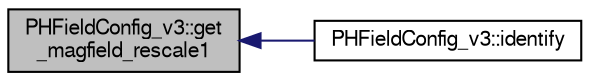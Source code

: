 digraph "PHFieldConfig_v3::get_magfield_rescale1"
{
  bgcolor="transparent";
  edge [fontname="FreeSans",fontsize="10",labelfontname="FreeSans",labelfontsize="10"];
  node [fontname="FreeSans",fontsize="10",shape=record];
  rankdir="LR";
  Node1 [label="PHFieldConfig_v3::get\l_magfield_rescale1",height=0.2,width=0.4,color="black", fillcolor="grey75", style="filled" fontcolor="black"];
  Node1 -> Node2 [dir="back",color="midnightblue",fontsize="10",style="solid",fontname="FreeSans"];
  Node2 [label="PHFieldConfig_v3::identify",height=0.2,width=0.4,color="black",URL="$db/de3/classPHFieldConfig__v3.html#ad51ca63a3592751f786218f2b4be9ef9"];
}
